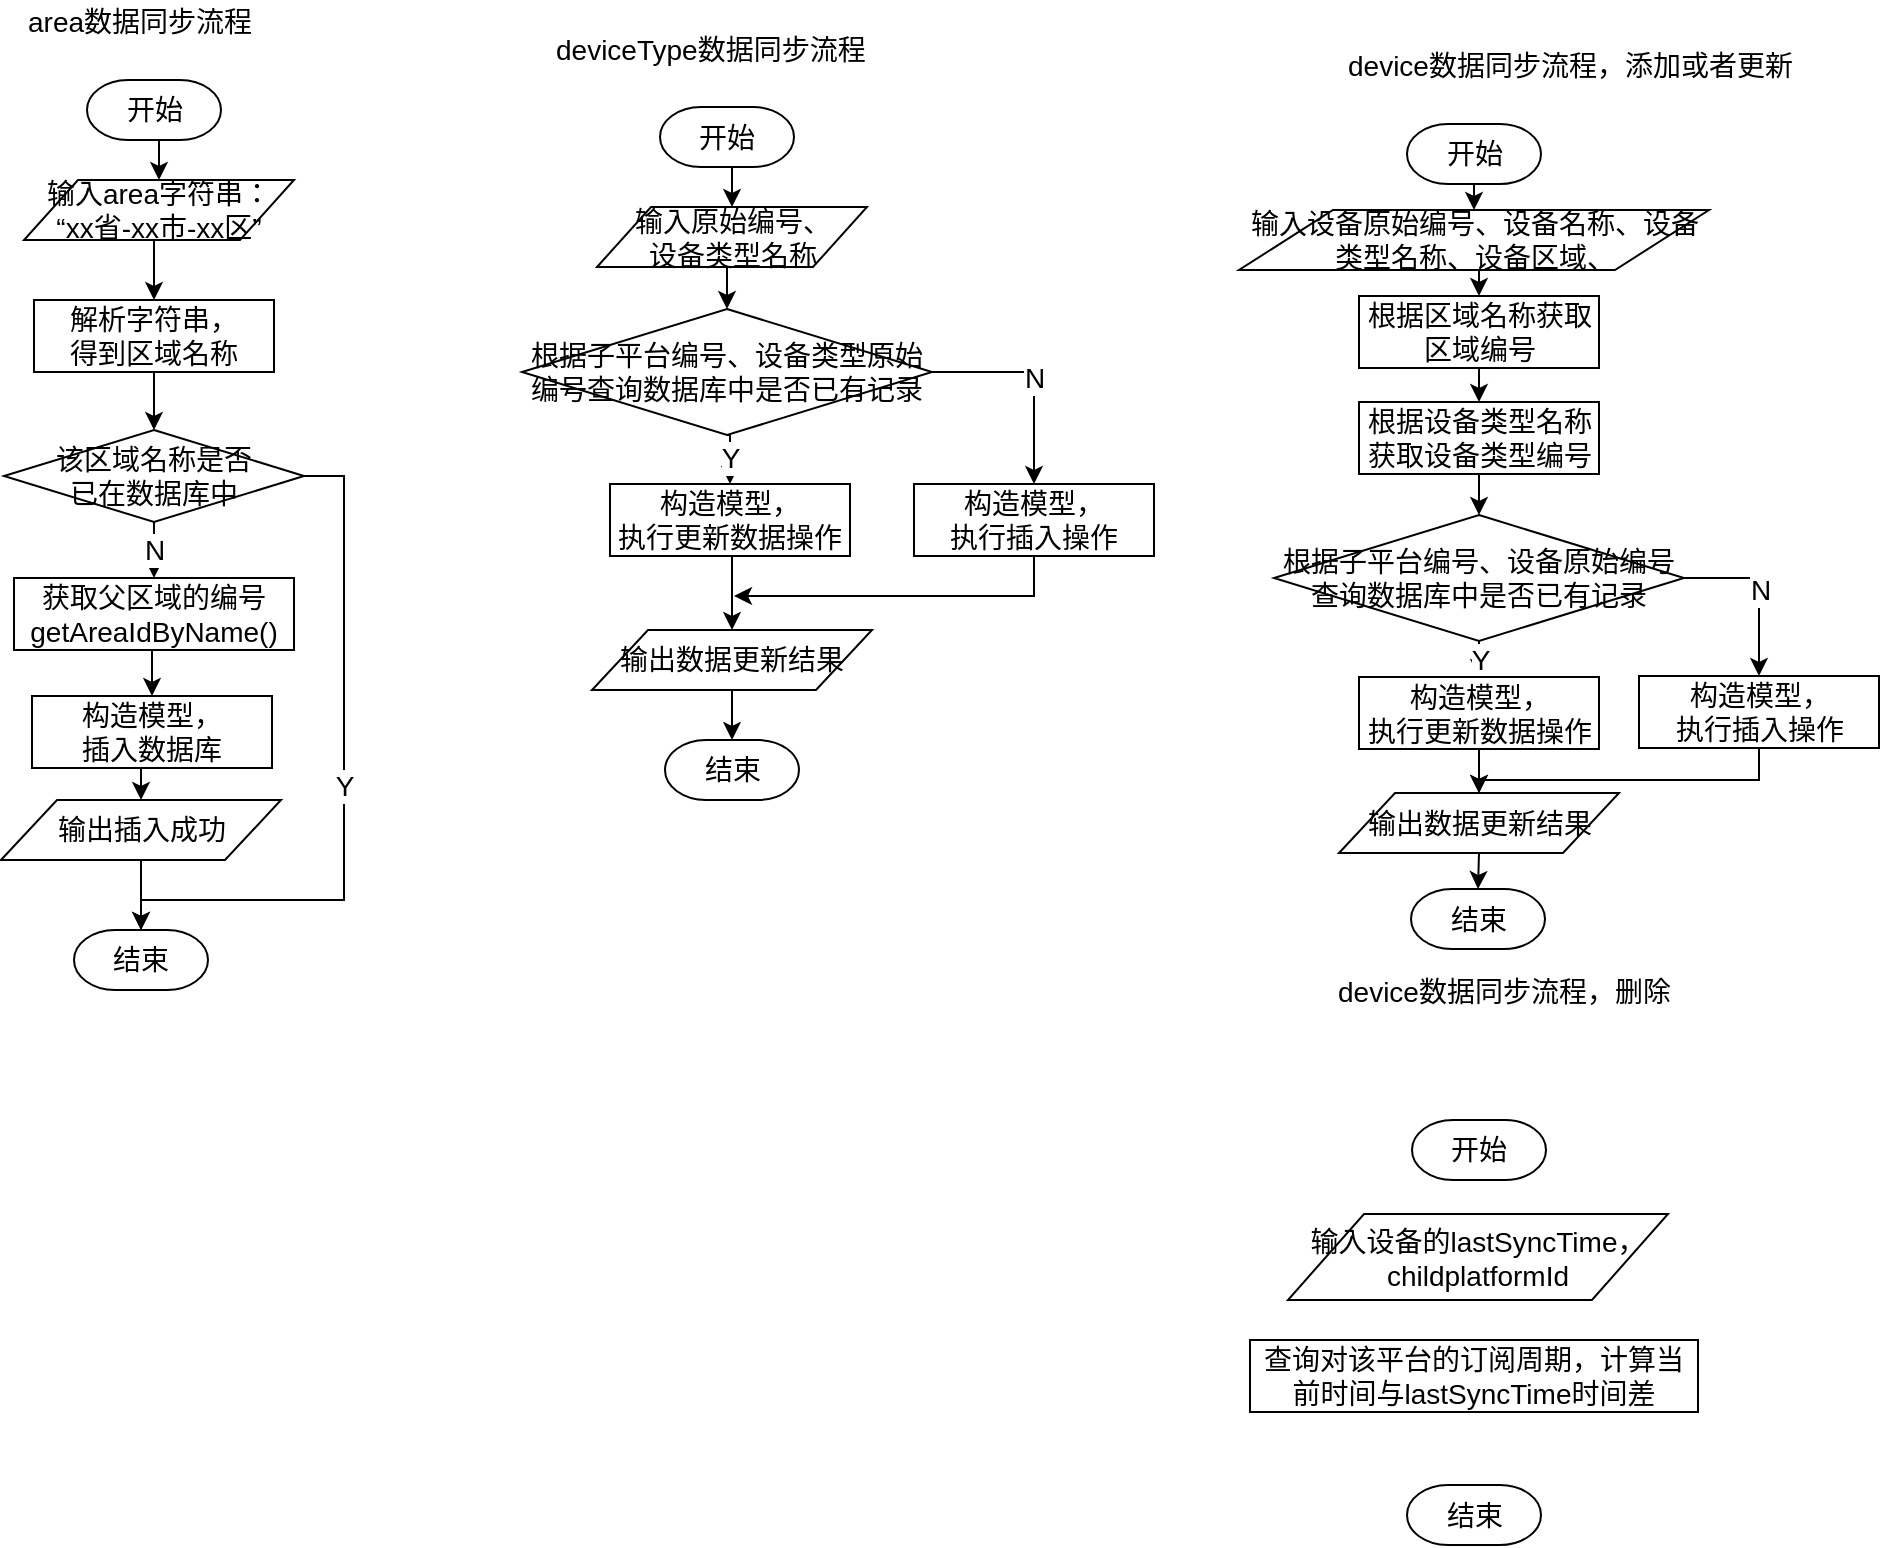 <mxfile version="10.6.2" type="github"><diagram id="6a731a19-8d31-9384-78a2-239565b7b9f0" name="Page-1"><mxGraphModel dx="1007" dy="628" grid="1" gridSize="10" guides="1" tooltips="1" connect="1" arrows="1" fold="1" page="1" pageScale="1" pageWidth="1169" pageHeight="827" background="#ffffff" math="0" shadow="0"><root><mxCell id="0"/><mxCell id="1" parent="0"/><mxCell id="y7P9SScSzxXJDbZDGNzq-10" style="edgeStyle=orthogonalEdgeStyle;rounded=0;orthogonalLoop=1;jettySize=auto;html=1;exitX=0.5;exitY=1;exitDx=0;exitDy=0;entryX=0.5;entryY=0;entryDx=0;entryDy=0;fontSize=14;" parent="1" source="b0ZdyHu9Rvz4w-3HchTp-64" target="y7P9SScSzxXJDbZDGNzq-2" edge="1"><mxGeometry relative="1" as="geometry"/></mxCell><mxCell id="b0ZdyHu9Rvz4w-3HchTp-64" value="输入area字符串：&lt;br style=&quot;font-size: 14px;&quot;&gt;“xx省-xx市-xx区”" style="shape=parallelogram;perimeter=parallelogramPerimeter;whiteSpace=wrap;html=1;rounded=1;comic=0;arcSize=0;fontSize=14;" parent="1" vertex="1"><mxGeometry x="115" y="110" width="135" height="30" as="geometry"/></mxCell><mxCell id="y7P9SScSzxXJDbZDGNzq-12" value="N&lt;br style=&quot;font-size: 14px;&quot;&gt;" style="edgeStyle=orthogonalEdgeStyle;rounded=0;orthogonalLoop=1;jettySize=auto;html=1;exitX=0.5;exitY=1;exitDx=0;exitDy=0;exitPerimeter=0;fontSize=14;" parent="1" source="b0ZdyHu9Rvz4w-3HchTp-66" target="y7P9SScSzxXJDbZDGNzq-5" edge="1"><mxGeometry relative="1" as="geometry"/></mxCell><mxCell id="y7P9SScSzxXJDbZDGNzq-21" value="&lt;font style=&quot;font-size: 14px&quot;&gt;Y&lt;/font&gt;" style="edgeStyle=orthogonalEdgeStyle;rounded=0;orthogonalLoop=1;jettySize=auto;html=1;exitX=1;exitY=0.5;exitDx=0;exitDy=0;exitPerimeter=0;entryX=0.5;entryY=0;entryDx=0;entryDy=0;entryPerimeter=0;fontSize=14;" parent="1" source="b0ZdyHu9Rvz4w-3HchTp-66" target="b0ZdyHu9Rvz4w-3HchTp-79" edge="1"><mxGeometry relative="1" as="geometry"><Array as="points"><mxPoint x="275" y="258"/><mxPoint x="275" y="470"/><mxPoint x="174" y="470"/></Array></mxGeometry></mxCell><mxCell id="b0ZdyHu9Rvz4w-3HchTp-66" value="该区域名称是否&lt;br style=&quot;font-size: 14px;&quot;&gt;已在数据库中" style="strokeWidth=1;html=1;shape=mxgraph.flowchart.decision;whiteSpace=wrap;rounded=1;comic=0;fontSize=14;spacing=2;" parent="1" vertex="1"><mxGeometry x="105" y="235" width="150" height="46" as="geometry"/></mxCell><mxCell id="y7P9SScSzxXJDbZDGNzq-9" style="edgeStyle=orthogonalEdgeStyle;rounded=0;orthogonalLoop=1;jettySize=auto;html=1;exitX=0.5;exitY=1;exitDx=0;exitDy=0;exitPerimeter=0;entryX=0.5;entryY=0;entryDx=0;entryDy=0;fontSize=14;" parent="1" source="b0ZdyHu9Rvz4w-3HchTp-72" target="b0ZdyHu9Rvz4w-3HchTp-64" edge="1"><mxGeometry relative="1" as="geometry"/></mxCell><mxCell id="b0ZdyHu9Rvz4w-3HchTp-72" value="开始" style="strokeWidth=1;html=1;shape=mxgraph.flowchart.terminator;whiteSpace=wrap;rounded=1;comic=0;fontSize=14;" parent="1" vertex="1"><mxGeometry x="146.5" y="60" width="67" height="30" as="geometry"/></mxCell><mxCell id="b0ZdyHu9Rvz4w-3HchTp-79" value="结束" style="strokeWidth=1;html=1;shape=mxgraph.flowchart.terminator;whiteSpace=wrap;rounded=1;comic=0;fontSize=14;" parent="1" vertex="1"><mxGeometry x="140" y="485" width="67" height="30" as="geometry"/></mxCell><mxCell id="y7P9SScSzxXJDbZDGNzq-1" value="&lt;font style=&quot;font-size: 14px;&quot;&gt;area数据同步流程&lt;br style=&quot;font-size: 14px;&quot;&gt;&lt;br style=&quot;font-size: 14px;&quot;&gt;&lt;/font&gt;" style="text;html=1;resizable=0;points=[];autosize=1;align=left;verticalAlign=top;spacingTop=-4;fontSize=14;" parent="1" vertex="1"><mxGeometry x="115" y="20" width="140" height="30" as="geometry"/></mxCell><mxCell id="y7P9SScSzxXJDbZDGNzq-11" style="edgeStyle=orthogonalEdgeStyle;rounded=0;orthogonalLoop=1;jettySize=auto;html=1;exitX=0.5;exitY=1;exitDx=0;exitDy=0;entryX=0.5;entryY=0;entryDx=0;entryDy=0;entryPerimeter=0;fontSize=14;" parent="1" source="y7P9SScSzxXJDbZDGNzq-2" target="b0ZdyHu9Rvz4w-3HchTp-66" edge="1"><mxGeometry relative="1" as="geometry"/></mxCell><mxCell id="y7P9SScSzxXJDbZDGNzq-2" value="&lt;font style=&quot;font-size: 14px&quot;&gt;解析字符串，&lt;br style=&quot;font-size: 14px;&quot;&gt;得到区域名称&lt;br style=&quot;font-size: 14px;&quot;&gt;&lt;/font&gt;" style="rounded=0;whiteSpace=wrap;html=1;fontSize=14;" parent="1" vertex="1"><mxGeometry x="120" y="170" width="120" height="36" as="geometry"/></mxCell><mxCell id="y7P9SScSzxXJDbZDGNzq-15" style="edgeStyle=orthogonalEdgeStyle;rounded=0;orthogonalLoop=1;jettySize=auto;html=1;exitX=0.5;exitY=1;exitDx=0;exitDy=0;entryX=0.5;entryY=0;entryDx=0;entryDy=0;fontSize=14;" parent="1" source="y7P9SScSzxXJDbZDGNzq-4" target="y7P9SScSzxXJDbZDGNzq-6" edge="1"><mxGeometry relative="1" as="geometry"/></mxCell><mxCell id="y7P9SScSzxXJDbZDGNzq-4" value="&lt;span style=&quot;font-size: 14px&quot;&gt;构造模型，&lt;br style=&quot;font-size: 14px;&quot;&gt;插入数据库&lt;/span&gt;" style="rounded=0;whiteSpace=wrap;html=1;fontSize=14;" parent="1" vertex="1"><mxGeometry x="119" y="368" width="120" height="36" as="geometry"/></mxCell><mxCell id="y7P9SScSzxXJDbZDGNzq-13" style="edgeStyle=orthogonalEdgeStyle;rounded=0;orthogonalLoop=1;jettySize=auto;html=1;exitX=0.5;exitY=1;exitDx=0;exitDy=0;entryX=0.5;entryY=0;entryDx=0;entryDy=0;fontSize=14;" parent="1" source="y7P9SScSzxXJDbZDGNzq-5" target="y7P9SScSzxXJDbZDGNzq-4" edge="1"><mxGeometry relative="1" as="geometry"/></mxCell><mxCell id="y7P9SScSzxXJDbZDGNzq-5" value="&lt;span style=&quot;font-size: 14px&quot;&gt;获取父区域的编号&lt;br style=&quot;font-size: 14px;&quot;&gt;getAreaIdByName()&lt;br style=&quot;font-size: 14px;&quot;&gt;&lt;/span&gt;" style="rounded=0;whiteSpace=wrap;html=1;fontSize=14;" parent="1" vertex="1"><mxGeometry x="110" y="309" width="140" height="36" as="geometry"/></mxCell><mxCell id="y7P9SScSzxXJDbZDGNzq-17" style="edgeStyle=orthogonalEdgeStyle;rounded=0;orthogonalLoop=1;jettySize=auto;html=1;exitX=0.5;exitY=1;exitDx=0;exitDy=0;entryX=0.5;entryY=0;entryDx=0;entryDy=0;entryPerimeter=0;fontSize=14;" parent="1" source="y7P9SScSzxXJDbZDGNzq-6" target="b0ZdyHu9Rvz4w-3HchTp-79" edge="1"><mxGeometry relative="1" as="geometry"><Array as="points"><mxPoint x="174" y="470"/><mxPoint x="174" y="470"/></Array></mxGeometry></mxCell><mxCell id="y7P9SScSzxXJDbZDGNzq-6" value="输出插入成功" style="shape=parallelogram;perimeter=parallelogramPerimeter;whiteSpace=wrap;html=1;rounded=1;comic=0;arcSize=0;fontSize=14;" parent="1" vertex="1"><mxGeometry x="103.5" y="420" width="140" height="30" as="geometry"/></mxCell><mxCell id="y7P9SScSzxXJDbZDGNzq-43" style="edgeStyle=orthogonalEdgeStyle;rounded=0;orthogonalLoop=1;jettySize=auto;html=1;exitX=0.5;exitY=1;exitDx=0;exitDy=0;entryX=0.5;entryY=0;entryDx=0;entryDy=0;entryPerimeter=0;fontSize=14;" parent="1" source="y7P9SScSzxXJDbZDGNzq-23" target="y7P9SScSzxXJDbZDGNzq-26" edge="1"><mxGeometry relative="1" as="geometry"/></mxCell><mxCell id="y7P9SScSzxXJDbZDGNzq-23" value="&lt;span style=&quot;font-size: 14px;&quot;&gt;输入原始编号、&lt;br style=&quot;font-size: 14px;&quot;&gt;设备类型名称&lt;/span&gt;" style="shape=parallelogram;perimeter=parallelogramPerimeter;whiteSpace=wrap;html=1;rounded=1;comic=0;arcSize=0;fontSize=14;" parent="1" vertex="1"><mxGeometry x="401.5" y="123.5" width="135" height="30" as="geometry"/></mxCell><mxCell id="y7P9SScSzxXJDbZDGNzq-48" value="Y" style="edgeStyle=orthogonalEdgeStyle;rounded=0;orthogonalLoop=1;jettySize=auto;html=1;exitX=0.5;exitY=1;exitDx=0;exitDy=0;exitPerimeter=0;entryX=0.5;entryY=0;entryDx=0;entryDy=0;fontSize=14;" parent="1" source="y7P9SScSzxXJDbZDGNzq-26" target="y7P9SScSzxXJDbZDGNzq-34" edge="1"><mxGeometry relative="1" as="geometry"/></mxCell><mxCell id="y7P9SScSzxXJDbZDGNzq-52" value="N" style="edgeStyle=orthogonalEdgeStyle;rounded=0;orthogonalLoop=1;jettySize=auto;html=1;exitX=1;exitY=0.5;exitDx=0;exitDy=0;exitPerimeter=0;fontSize=14;" parent="1" source="y7P9SScSzxXJDbZDGNzq-26" target="y7P9SScSzxXJDbZDGNzq-39" edge="1"><mxGeometry relative="1" as="geometry"/></mxCell><mxCell id="y7P9SScSzxXJDbZDGNzq-26" value="根据子平台编号、设备类型原始编号查询数据库中是否已有记录" style="strokeWidth=1;html=1;shape=mxgraph.flowchart.decision;whiteSpace=wrap;rounded=1;comic=0;fontSize=14;spacing=2;" parent="1" vertex="1"><mxGeometry x="364" y="174.5" width="205" height="63" as="geometry"/></mxCell><mxCell id="y7P9SScSzxXJDbZDGNzq-27" style="edgeStyle=orthogonalEdgeStyle;rounded=0;orthogonalLoop=1;jettySize=auto;html=1;exitX=0.5;exitY=1;exitDx=0;exitDy=0;exitPerimeter=0;entryX=0.5;entryY=0;entryDx=0;entryDy=0;fontSize=14;" parent="1" source="y7P9SScSzxXJDbZDGNzq-28" target="y7P9SScSzxXJDbZDGNzq-23" edge="1"><mxGeometry relative="1" as="geometry"/></mxCell><mxCell id="y7P9SScSzxXJDbZDGNzq-28" value="开始" style="strokeWidth=1;html=1;shape=mxgraph.flowchart.terminator;whiteSpace=wrap;rounded=1;comic=0;fontSize=14;" parent="1" vertex="1"><mxGeometry x="433" y="73.5" width="67" height="30" as="geometry"/></mxCell><mxCell id="y7P9SScSzxXJDbZDGNzq-29" value="结束" style="strokeWidth=1;html=1;shape=mxgraph.flowchart.terminator;whiteSpace=wrap;rounded=1;comic=0;fontSize=14;" parent="1" vertex="1"><mxGeometry x="435.5" y="390" width="67" height="30" as="geometry"/></mxCell><mxCell id="y7P9SScSzxXJDbZDGNzq-30" value="&lt;font style=&quot;font-size: 14px;&quot;&gt;deviceType数据同步流程&lt;/font&gt;" style="text;html=1;resizable=0;points=[];autosize=1;align=left;verticalAlign=top;spacingTop=-4;fontSize=14;" parent="1" vertex="1"><mxGeometry x="379" y="33.5" width="190" height="20" as="geometry"/></mxCell><mxCell id="y7P9SScSzxXJDbZDGNzq-49" style="edgeStyle=orthogonalEdgeStyle;rounded=0;orthogonalLoop=1;jettySize=auto;html=1;exitX=0.5;exitY=1;exitDx=0;exitDy=0;entryX=0.5;entryY=0;entryDx=0;entryDy=0;fontSize=14;" parent="1" source="y7P9SScSzxXJDbZDGNzq-34" target="y7P9SScSzxXJDbZDGNzq-38" edge="1"><mxGeometry relative="1" as="geometry"/></mxCell><mxCell id="y7P9SScSzxXJDbZDGNzq-34" value="&lt;span style=&quot;font-size: 14px&quot;&gt;构造模型，&lt;br style=&quot;font-size: 14px;&quot;&gt;执行更新数据操作&lt;br style=&quot;font-size: 14px;&quot;&gt;&lt;/span&gt;" style="rounded=0;whiteSpace=wrap;html=1;fontSize=14;" parent="1" vertex="1"><mxGeometry x="408" y="262" width="120" height="36" as="geometry"/></mxCell><mxCell id="y7P9SScSzxXJDbZDGNzq-50" style="edgeStyle=orthogonalEdgeStyle;rounded=0;orthogonalLoop=1;jettySize=auto;html=1;exitX=0.5;exitY=1;exitDx=0;exitDy=0;entryX=0.5;entryY=0;entryDx=0;entryDy=0;entryPerimeter=0;fontSize=14;" parent="1" source="y7P9SScSzxXJDbZDGNzq-38" target="y7P9SScSzxXJDbZDGNzq-29" edge="1"><mxGeometry relative="1" as="geometry"/></mxCell><mxCell id="y7P9SScSzxXJDbZDGNzq-38" value="输出数据更新结果" style="shape=parallelogram;perimeter=parallelogramPerimeter;whiteSpace=wrap;html=1;rounded=1;comic=0;arcSize=0;fontSize=14;" parent="1" vertex="1"><mxGeometry x="399" y="335" width="140" height="30" as="geometry"/></mxCell><mxCell id="y7P9SScSzxXJDbZDGNzq-53" style="edgeStyle=orthogonalEdgeStyle;rounded=0;orthogonalLoop=1;jettySize=auto;html=1;exitX=0.5;exitY=1;exitDx=0;exitDy=0;fontSize=14;" parent="1" edge="1"><mxGeometry relative="1" as="geometry"><mxPoint x="470" y="318" as="targetPoint"/><mxPoint x="620" y="296" as="sourcePoint"/><Array as="points"><mxPoint x="620" y="318"/></Array></mxGeometry></mxCell><mxCell id="y7P9SScSzxXJDbZDGNzq-39" value="&lt;span style=&quot;font-size: 14px&quot;&gt;构造模型，&lt;br style=&quot;font-size: 14px;&quot;&gt;执行插入操作&lt;br style=&quot;font-size: 14px;&quot;&gt;&lt;/span&gt;" style="rounded=0;whiteSpace=wrap;html=1;fontSize=14;" parent="1" vertex="1"><mxGeometry x="560" y="262" width="120" height="36" as="geometry"/></mxCell><mxCell id="n9s2jihmsVF0NRUN-z7o-6" style="edgeStyle=orthogonalEdgeStyle;rounded=0;orthogonalLoop=1;jettySize=auto;html=1;exitX=0.5;exitY=1;exitDx=0;exitDy=0;entryX=0.5;entryY=0;entryDx=0;entryDy=0;fontSize=14;" edge="1" parent="1" source="y7P9SScSzxXJDbZDGNzq-55" target="n9s2jihmsVF0NRUN-z7o-3"><mxGeometry relative="1" as="geometry"/></mxCell><mxCell id="y7P9SScSzxXJDbZDGNzq-55" value="&lt;span style=&quot;font-size: 14px&quot;&gt;输入设备原始编号、设备名称、设备类型名称、设备区域、&lt;/span&gt;" style="shape=parallelogram;perimeter=parallelogramPerimeter;whiteSpace=wrap;html=1;rounded=1;comic=0;arcSize=0;fontSize=14;" parent="1" vertex="1"><mxGeometry x="722.5" y="125" width="235" height="30" as="geometry"/></mxCell><mxCell id="n9s2jihmsVF0NRUN-z7o-12" value="Y" style="edgeStyle=orthogonalEdgeStyle;rounded=0;orthogonalLoop=1;jettySize=auto;html=1;exitX=0.5;exitY=1;exitDx=0;exitDy=0;exitPerimeter=0;entryX=0.5;entryY=0;entryDx=0;entryDy=0;fontSize=14;" edge="1" parent="1" source="y7P9SScSzxXJDbZDGNzq-58" target="y7P9SScSzxXJDbZDGNzq-64"><mxGeometry relative="1" as="geometry"/></mxCell><mxCell id="n9s2jihmsVF0NRUN-z7o-15" value="N" style="edgeStyle=orthogonalEdgeStyle;rounded=0;orthogonalLoop=1;jettySize=auto;html=1;exitX=1;exitY=0.5;exitDx=0;exitDy=0;exitPerimeter=0;entryX=0.5;entryY=0;entryDx=0;entryDy=0;fontSize=14;" edge="1" parent="1" source="y7P9SScSzxXJDbZDGNzq-58" target="y7P9SScSzxXJDbZDGNzq-68"><mxGeometry relative="1" as="geometry"/></mxCell><mxCell id="y7P9SScSzxXJDbZDGNzq-58" value="根据子平台编号、设备原始编号查询数据库中是否已有记录" style="strokeWidth=1;html=1;shape=mxgraph.flowchart.decision;whiteSpace=wrap;rounded=1;comic=0;fontSize=14;spacing=2;" parent="1" vertex="1"><mxGeometry x="740" y="277.5" width="205" height="63" as="geometry"/></mxCell><mxCell id="n9s2jihmsVF0NRUN-z7o-7" style="edgeStyle=orthogonalEdgeStyle;rounded=0;orthogonalLoop=1;jettySize=auto;html=1;exitX=0.5;exitY=1;exitDx=0;exitDy=0;exitPerimeter=0;entryX=0.5;entryY=0;entryDx=0;entryDy=0;fontSize=14;" edge="1" parent="1" source="y7P9SScSzxXJDbZDGNzq-60" target="y7P9SScSzxXJDbZDGNzq-55"><mxGeometry relative="1" as="geometry"/></mxCell><mxCell id="y7P9SScSzxXJDbZDGNzq-60" value="开始" style="strokeWidth=1;html=1;shape=mxgraph.flowchart.terminator;whiteSpace=wrap;rounded=1;comic=0;fontSize=14;" parent="1" vertex="1"><mxGeometry x="806.5" y="82" width="67" height="30" as="geometry"/></mxCell><mxCell id="y7P9SScSzxXJDbZDGNzq-61" value="结束" style="strokeWidth=1;html=1;shape=mxgraph.flowchart.terminator;whiteSpace=wrap;rounded=1;comic=0;fontSize=14;" parent="1" vertex="1"><mxGeometry x="808.5" y="464.5" width="67" height="30" as="geometry"/></mxCell><mxCell id="y7P9SScSzxXJDbZDGNzq-62" value="&lt;font style=&quot;font-size: 14px&quot;&gt;device数据同步流程，添加或者更新&amp;nbsp;&lt;/font&gt;" style="text;html=1;resizable=0;points=[];autosize=1;align=left;verticalAlign=top;spacingTop=-4;fontSize=14;" parent="1" vertex="1"><mxGeometry x="775" y="42" width="240" height="20" as="geometry"/></mxCell><mxCell id="n9s2jihmsVF0NRUN-z7o-13" style="edgeStyle=orthogonalEdgeStyle;rounded=0;orthogonalLoop=1;jettySize=auto;html=1;exitX=0.5;exitY=1;exitDx=0;exitDy=0;entryX=0.5;entryY=0;entryDx=0;entryDy=0;fontSize=14;" edge="1" parent="1" source="y7P9SScSzxXJDbZDGNzq-64" target="y7P9SScSzxXJDbZDGNzq-66"><mxGeometry relative="1" as="geometry"/></mxCell><mxCell id="y7P9SScSzxXJDbZDGNzq-64" value="&lt;span style=&quot;font-size: 14px&quot;&gt;构造模型，&lt;br style=&quot;font-size: 14px;&quot;&gt;执行更新数据操作&lt;br style=&quot;font-size: 14px;&quot;&gt;&lt;/span&gt;" style="rounded=0;whiteSpace=wrap;html=1;fontSize=14;" parent="1" vertex="1"><mxGeometry x="782.5" y="358.5" width="120" height="36" as="geometry"/></mxCell><mxCell id="n9s2jihmsVF0NRUN-z7o-14" style="edgeStyle=orthogonalEdgeStyle;rounded=0;orthogonalLoop=1;jettySize=auto;html=1;exitX=0.5;exitY=1;exitDx=0;exitDy=0;entryX=0.5;entryY=0;entryDx=0;entryDy=0;entryPerimeter=0;fontSize=14;" edge="1" parent="1" source="y7P9SScSzxXJDbZDGNzq-66" target="y7P9SScSzxXJDbZDGNzq-61"><mxGeometry relative="1" as="geometry"/></mxCell><mxCell id="y7P9SScSzxXJDbZDGNzq-66" value="输出数据更新结果" style="shape=parallelogram;perimeter=parallelogramPerimeter;whiteSpace=wrap;html=1;rounded=1;comic=0;arcSize=0;fontSize=14;" parent="1" vertex="1"><mxGeometry x="772.5" y="416.5" width="140" height="30" as="geometry"/></mxCell><mxCell id="n9s2jihmsVF0NRUN-z7o-16" style="edgeStyle=orthogonalEdgeStyle;rounded=0;orthogonalLoop=1;jettySize=auto;html=1;exitX=0.5;exitY=1;exitDx=0;exitDy=0;entryX=0.5;entryY=0;entryDx=0;entryDy=0;fontSize=14;" edge="1" parent="1" source="y7P9SScSzxXJDbZDGNzq-68" target="y7P9SScSzxXJDbZDGNzq-66"><mxGeometry relative="1" as="geometry"><Array as="points"><mxPoint x="983" y="410"/><mxPoint x="843" y="410"/></Array></mxGeometry></mxCell><mxCell id="y7P9SScSzxXJDbZDGNzq-68" value="&lt;span style=&quot;font-size: 14px&quot;&gt;构造模型，&lt;br style=&quot;font-size: 14px;&quot;&gt;执行插入操作&lt;br style=&quot;font-size: 14px;&quot;&gt;&lt;/span&gt;" style="rounded=0;whiteSpace=wrap;html=1;fontSize=14;" parent="1" vertex="1"><mxGeometry x="922.5" y="358" width="120" height="36" as="geometry"/></mxCell><mxCell id="n9s2jihmsVF0NRUN-z7o-4" style="edgeStyle=orthogonalEdgeStyle;rounded=0;orthogonalLoop=1;jettySize=auto;html=1;exitX=0.5;exitY=1;exitDx=0;exitDy=0;entryX=0.5;entryY=0;entryDx=0;entryDy=0;entryPerimeter=0;fontSize=14;" edge="1" parent="1" source="n9s2jihmsVF0NRUN-z7o-1" target="y7P9SScSzxXJDbZDGNzq-58"><mxGeometry relative="1" as="geometry"/></mxCell><mxCell id="n9s2jihmsVF0NRUN-z7o-1" value="&lt;span style=&quot;font-size: 14px;&quot;&gt;根据设备类型名称获取设备类型编号&lt;br style=&quot;font-size: 14px;&quot;&gt;&lt;/span&gt;" style="rounded=0;whiteSpace=wrap;html=1;fontSize=14;" vertex="1" parent="1"><mxGeometry x="782.5" y="221" width="120" height="36" as="geometry"/></mxCell><mxCell id="n9s2jihmsVF0NRUN-z7o-5" style="edgeStyle=orthogonalEdgeStyle;rounded=0;orthogonalLoop=1;jettySize=auto;html=1;exitX=0.5;exitY=1;exitDx=0;exitDy=0;entryX=0.5;entryY=0;entryDx=0;entryDy=0;fontSize=14;" edge="1" parent="1" source="n9s2jihmsVF0NRUN-z7o-3" target="n9s2jihmsVF0NRUN-z7o-1"><mxGeometry relative="1" as="geometry"/></mxCell><mxCell id="n9s2jihmsVF0NRUN-z7o-3" value="&lt;span style=&quot;font-size: 14px;&quot;&gt;根据区域名称获取区域编号&lt;br style=&quot;font-size: 14px;&quot;&gt;&lt;/span&gt;" style="rounded=0;whiteSpace=wrap;html=1;fontSize=14;" vertex="1" parent="1"><mxGeometry x="782.5" y="168" width="120" height="36" as="geometry"/></mxCell><mxCell id="n9s2jihmsVF0NRUN-z7o-17" value="&lt;font style=&quot;font-size: 14px&quot;&gt;device数据同步流程，删除&lt;/font&gt;" style="text;html=1;resizable=0;points=[];autosize=1;align=left;verticalAlign=top;spacingTop=-4;fontSize=14;" vertex="1" parent="1"><mxGeometry x="770" y="505" width="180" height="20" as="geometry"/></mxCell><mxCell id="n9s2jihmsVF0NRUN-z7o-20" value="结束" style="strokeWidth=1;html=1;shape=mxgraph.flowchart.terminator;whiteSpace=wrap;rounded=1;comic=0;fontSize=14;" vertex="1" parent="1"><mxGeometry x="806.5" y="762.5" width="67" height="30" as="geometry"/></mxCell><mxCell id="n9s2jihmsVF0NRUN-z7o-21" value="开始" style="strokeWidth=1;html=1;shape=mxgraph.flowchart.terminator;whiteSpace=wrap;rounded=1;comic=0;fontSize=14;" vertex="1" parent="1"><mxGeometry x="809" y="580" width="67" height="30" as="geometry"/></mxCell><mxCell id="n9s2jihmsVF0NRUN-z7o-23" value="输入设备的lastSyncTime，childplatformId" style="shape=parallelogram;perimeter=parallelogramPerimeter;whiteSpace=wrap;html=1;rounded=1;comic=0;arcSize=0;fontSize=14;" vertex="1" parent="1"><mxGeometry x="747" y="627" width="190" height="43" as="geometry"/></mxCell><mxCell id="n9s2jihmsVF0NRUN-z7o-26" value="&lt;span style=&quot;font-size: 14px&quot;&gt;查询对该平台的订阅周期，计算当前时间与lastSyncTime时间差&lt;br style=&quot;font-size: 14px&quot;&gt;&lt;/span&gt;" style="rounded=0;whiteSpace=wrap;html=1;fontSize=14;" vertex="1" parent="1"><mxGeometry x="728" y="690" width="224" height="36" as="geometry"/></mxCell></root></mxGraphModel></diagram></mxfile>
